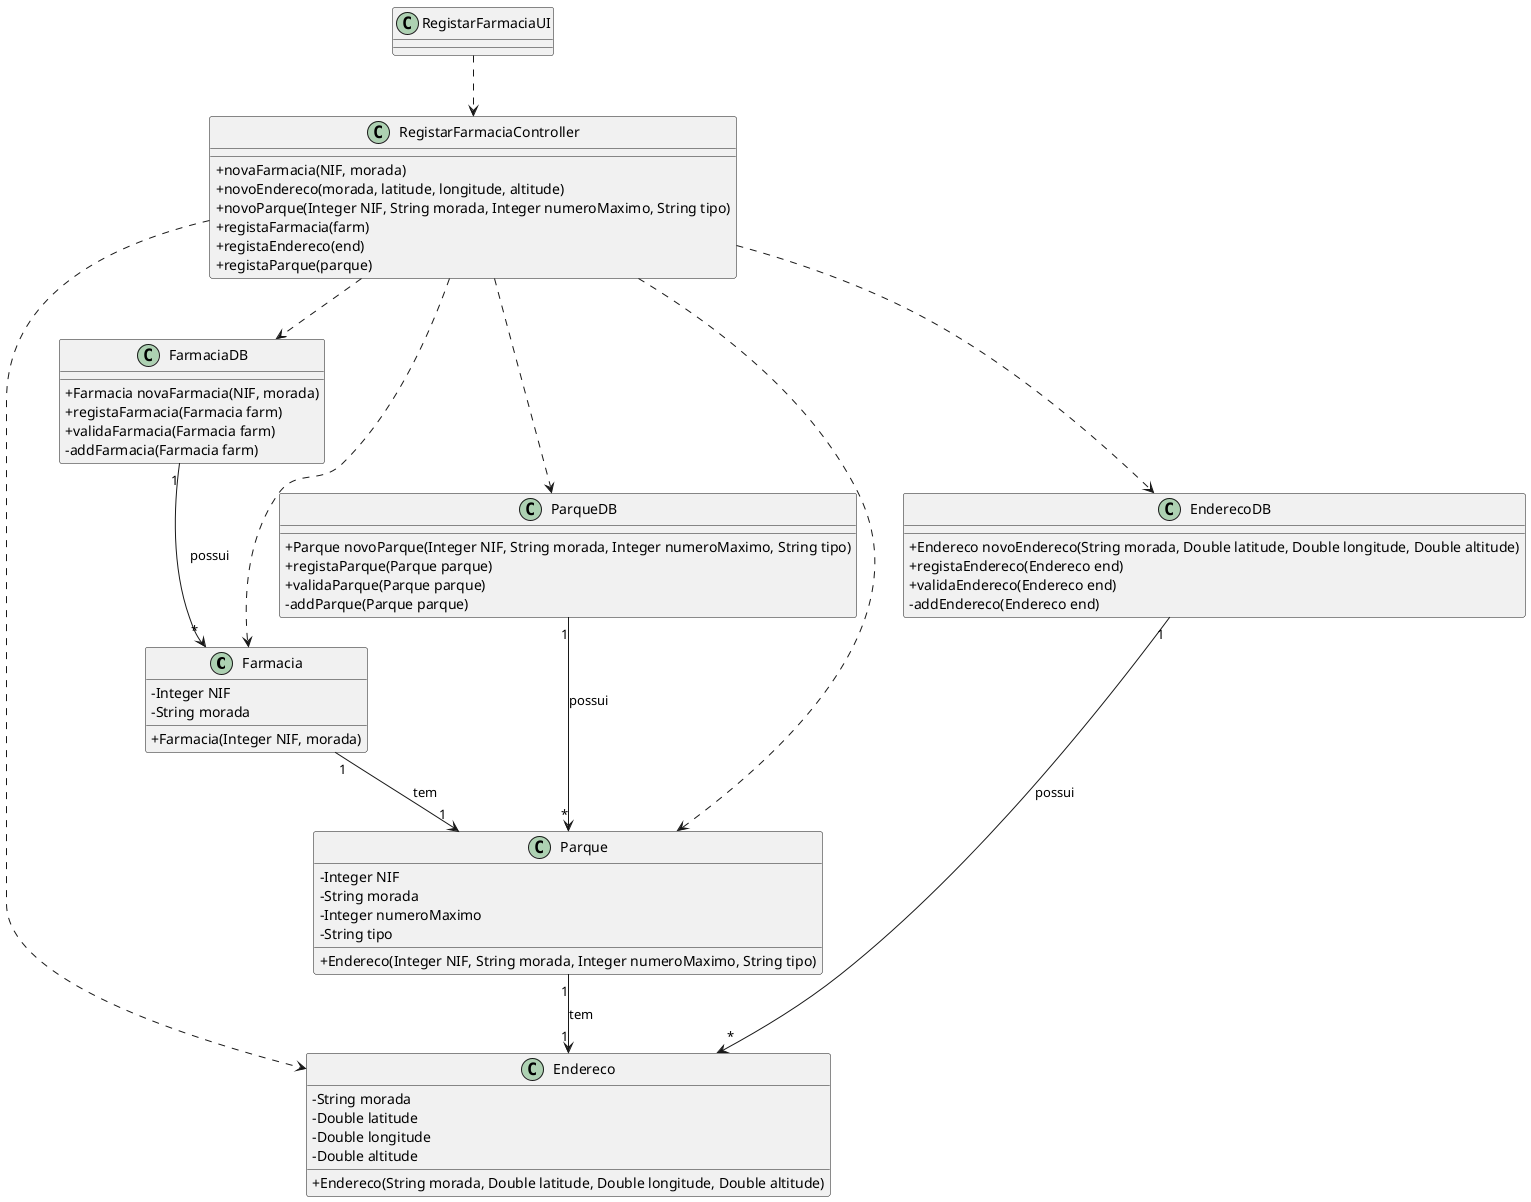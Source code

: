 @startuml
skinparam classAttributeIconSize 0

class Farmacia {
  -Integer NIF
  -String morada
  +Farmacia(Integer NIF, morada)
}

class Endereco {
  -String morada
  -Double latitude
  -Double longitude
  -Double altitude 
  +Endereco(String morada, Double latitude, Double longitude, Double altitude)
}

class Parque {
  -Integer NIF
  -String morada
  -Integer numeroMaximo
  -String tipo
  +Endereco(Integer NIF, String morada, Integer numeroMaximo, String tipo)
}

class FarmaciaDB {
  +Farmacia novaFarmacia(NIF, morada)
  +registaFarmacia(Farmacia farm)
  +validaFarmacia(Farmacia farm)
  -addFarmacia(Farmacia farm)
}

class EnderecoDB {
  +Endereco novoEndereco(String morada, Double latitude, Double longitude, Double altitude)
  +registaEndereco(Endereco end)
  +validaEndereco(Endereco end)
  -addEndereco(Endereco end)
}

class ParqueDB {
  +Parque novoParque(Integer NIF, String morada, Integer numeroMaximo, String tipo)
  +registaParque(Parque parque)
  +validaParque(Parque parque)
  -addParque(Parque parque)
}

class RegistarFarmaciaController {
  +novaFarmacia(NIF, morada)
  +novoEndereco(morada, latitude, longitude, altitude)
  +novoParque(Integer NIF, String morada, Integer numeroMaximo, String tipo)
  +registaFarmacia(farm)
  +registaEndereco(end)
  +registaParque(parque)
}

class RegistarFarmaciaUI {
  
}

RegistarFarmaciaUI ..> RegistarFarmaciaController
RegistarFarmaciaController ..> ParqueDB
RegistarFarmaciaController ..> EnderecoDB
RegistarFarmaciaController ..> FarmaciaDB
RegistarFarmaciaController ..> Parque
RegistarFarmaciaController ..> Endereco
RegistarFarmaciaController ..> Farmacia

ParqueDB "1" --> "*" Parque : possui
EnderecoDB "1" --> "*" Endereco : possui
FarmaciaDB "1" --> "*" Farmacia : possui
Farmacia "1" --> "1" Parque : tem
Parque "1" --> "1" Endereco : tem


@enduml
